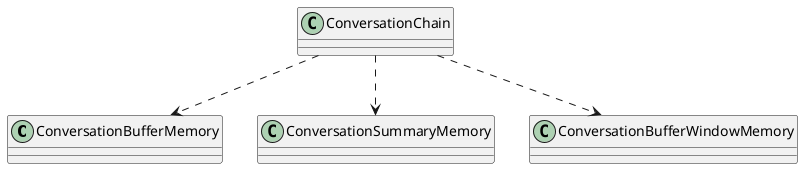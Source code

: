 @startuml

' https://python.langchain.com/docs/modules/memory/
' https://api.python.langchain.com/en/latest/langchain_api_reference.html#module-langchain.memory

' https://api.python.langchain.com/en/latest/memory/langchain.memory.buffer.ConversationBufferMemory.html
' Raw input/output in a list
class ConversationBufferMemory{}

' https://api.python.langchain.com/en/latest/memory/langchain.memory.buffer.ConversationStringBufferMemory.html
' class ConversationStringBufferMemory{}

' https://api.python.langchain.com/en/latest/memory/langchain.memory.summary.ConversationSummaryMemory.html#langchain.memory.summary.ConversationSummaryMemory
class ConversationSummaryMemory{}

' https://api.python.langchain.com/en/latest/memory/langchain.memory.buffer_window.ConversationBufferWindowMemory.html#langchain.memory.buffer_window.ConversationBufferWindowMemory
class ConversationBufferWindowMemory{}

' https://api.python.langchain.com/en/latest/chains/langchain.chains.conversation.base.ConversationChain.html#langchain.chains.conversation.base.ConversationChain
class ConversationChain{}

ConversationChain ..> ConversationBufferMemory  
ConversationChain ..> ConversationSummaryMemory
ConversationChain ..> ConversationBufferWindowMemory

@enduml